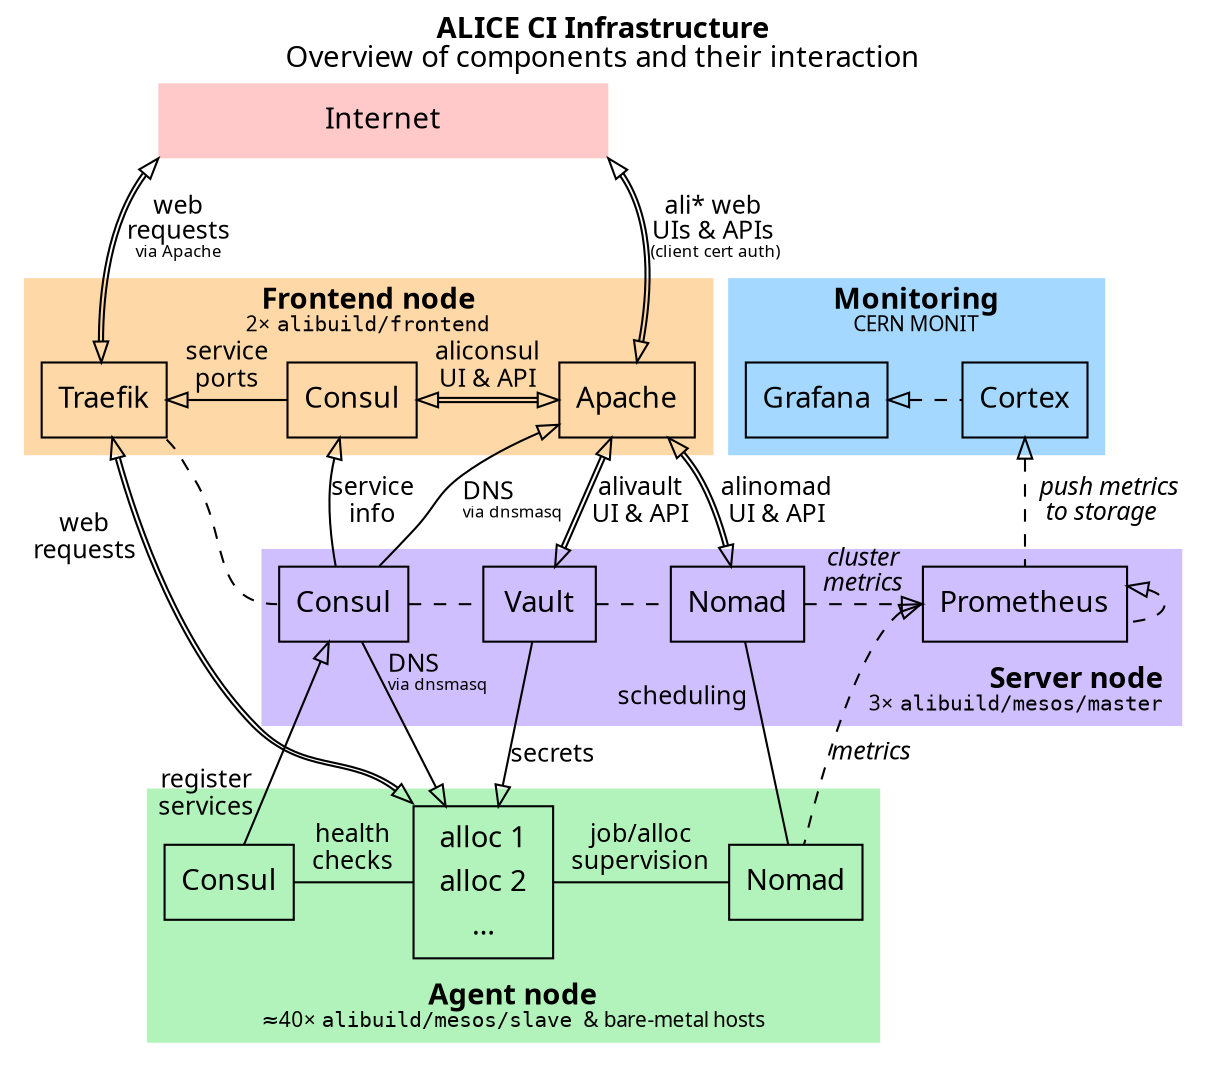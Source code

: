 graph alice_ci_infra {
  // Colours are from https://yeun.github.io/open-color/. Use "<Colour> 2" for backgrounds.
  graph [fontname="sans-serif", style=filled, color="#e9ecef", labelloc=t]
  node [fontname="sans-serif", shape=box]
  edge [fontname="sans-serif", fontsize=12, arrowhead=empty, arrowtail=empty]

  label=<<B>ALICE CI Infrastructure</B><BR/>Overview of components and their interaction>
  newrank=true   // make rank=same inside subgraphs work

  // Note: the order of declaration of nodes influences the final generated layout.

  internet [label="Internet", width=3, style=filled, color=none, fillcolor="#ffc9c9"]

  // Subgraphs with cluster_* names are special: they automatically have cluster=true set.
  subgraph cluster_frontend {
    // label=<<B>Frontend node</B><BR/><FONT POINT-SIZE="10">2&times; <FONT FACE="monospace">alibuild-frontend*</FONT></FONT>>
    label=<<B>Frontend node</B><BR/><FONT POINT-SIZE="10">2&times; <FONT FACE="monospace">alibuild/frontend</FONT></FONT>>
    color="#ffd8a8"    // Orange 2
    rank=same
    traefik [label="Traefik"]
    consul_frontend [label="Consul"]
    apache [label="Apache"]
  }

  subgraph cluster_server {
    // label=<<B>Server</B><BR ALIGN="RIGHT"/><FONT POINT-SIZE="10">3&times; <FONT FACE="monospace">alimesos*</FONT></FONT>>
    label=<<B>Server node</B><BR ALIGN="RIGHT"/><FONT POINT-SIZE="10">3&times; <FONT FACE="monospace">alibuild/mesos/master</FONT></FONT>>
    labelloc=b; labeljust=r
    color="#d0bfff"   // Violet 2
    rank=same
    consul_server [label="Consul"]
    vault [label="Vault"]
    nomad_server [label="Nomad"]
    prometheus [label="Prometheus"]
  }

  subgraph cluster_agent {
    // label=<<B>Agent</B><BR/><FONT POINT-SIZE="10">&asymp;40&times; <FONT FACE="monospace">alibuild*, alientest*, &hellip;</FONT></FONT>>
    label=<<B>Agent node</B><BR/><FONT POINT-SIZE="10">&asymp;40&times; <FONT FACE="monospace">alibuild/mesos/slave</FONT>  &amp; bare-metal hosts</FONT>>
    labelloc=b
    color="#b2f2bb"   // Green 2
    rank=same
    consul_agent [label="Consul"]
    allocs [label=<<TABLE BORDER="0" CELLBORDER="0"><TR><TD>alloc 1</TD></TR><TR><TD>alloc 2</TD></TR><TR><TD>&hellip;</TD></TR></TABLE>>]
    nomad_agent [label="Nomad"]
  }

  subgraph cluster_monit {
    label=<<B>Monitoring</B><BR/><FONT POINT-SIZE="10">CERN MONIT</FONT>>
    color="#a5d8ff"    // Blue 2
    rank=same
    grafana [label="Grafana"]
    cortex [label="Cortex"]
  }

  // Frontend services
  apache -- consul_server [label=<DNS<BR ALIGN="LEFT"/><FONT POINT-SIZE="8">via dnsmasq</FONT>>, dir=back]
  consul_frontend -- consul_server [label="service\linfo", dir=back]
  traefik -- consul_frontend [label="service\nports", dir=back]

  // Server and agent services
  consul_server -- consul_agent [headlabel="register\rservices", labeldistance=3, labelangle=60, dir=back]
  nomad_server -- nomad_agent [taillabel="scheduling", labeldistance=4, labelangle=300]
  vault -- allocs [label="secrets", dir=forward]
  consul_server -- allocs [taillabel=<DNS<BR ALIGN="LEFT"/><FONT POINT-SIZE="8">via dnsmasq</FONT>>, labeldistance=4, labelangle=40, dir=forward]
  consul_agent -- allocs [label="health\nchecks"]
  allocs -- nomad_agent [label="job/alloc\nsupervision"]

  // Web request routing
  // Web requests should be styled as [color="black:black", dir=both].
  internet:sw -- traefik [label=<web<BR/>requests<BR/><FONT POINT-SIZE="8">via Apache</FONT>>, color="black:black", dir=both]
  internet:se -- apache [label=<ali* web<BR/>UIs &amp; APIs<BR/><FONT POINT-SIZE="8"> (client cert auth)</FONT>>, color="black:black", dir=both]
  consul_frontend -- apache [label="aliconsul\nUI & API", color="black:black", dir=both]
  apache -- nomad_server [label="alinomad\nUI & API", color="black:black", dir=both]
  apache -- vault [label="alivault\nUI & API", color="black:black", dir=both]
  traefik -- allocs:nw [taillabel="web\nrequests", labeldistance=5, labelangle=330, color="black:black", dir=both]

  // Metrics: Prometheus monitors various things and pushes metrics to Cortex.
  // Metrics should be styled as [style=dashed].
  grafana -- cortex [style=dashed, dir=back]
  cortex -- prometheus [style=dashed, dir=back, label=<  <I>push metrics<BR ALIGN="LEFT"/>to storage</I>>]
  // Prometheus monitors itself.
  prometheus -- prometheus [style=dashed, dir=back]
  // Metrics from all the server node's services. Visualised as "flowing" to Prometheus along a common "rail".
  traefik:se -- consul_server:w [style=dashed]
  consul_server -- vault -- nomad_server [style=dashed]
  nomad_server -- prometheus [style=dashed, label=<<I>cluster<BR/>metrics</I>>, dir=forward]
  // Show metrics from agent nodes separately.
  prometheus:w -- nomad_agent [style=dashed, dir=back, label=<<I>metrics</I>>]
}
